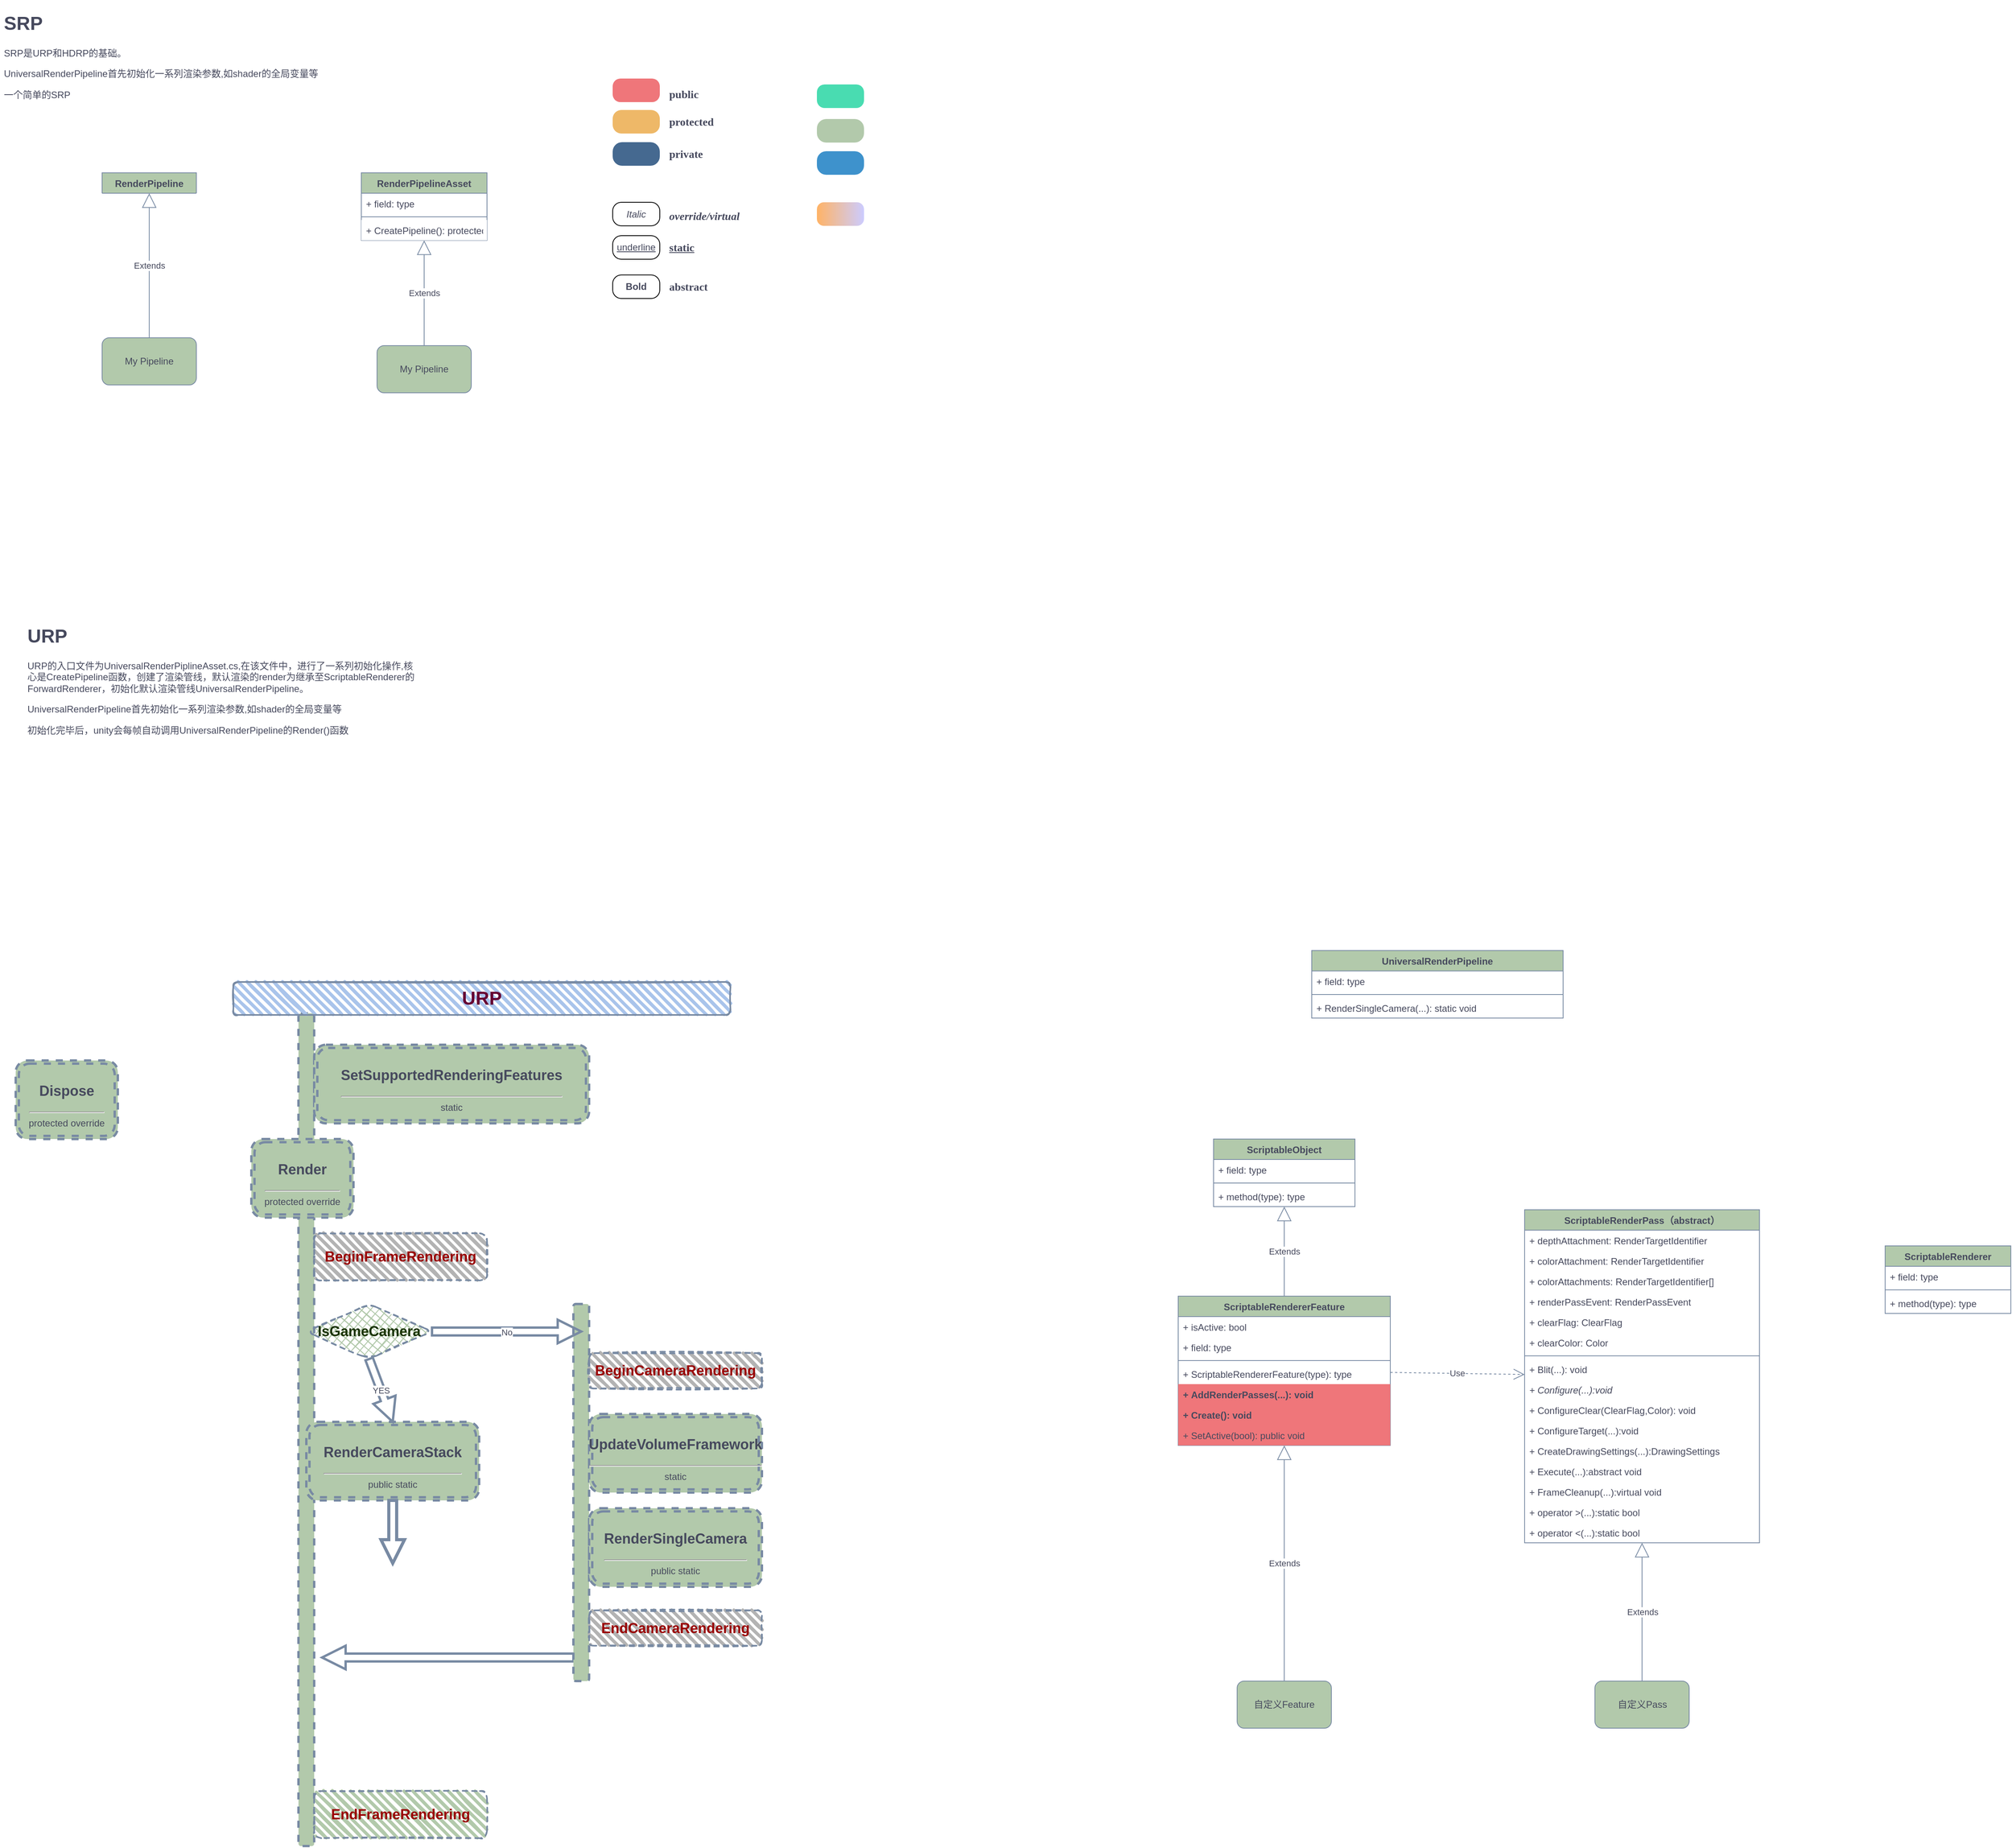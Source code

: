 <mxfile version="14.2.9" type="github">
  <diagram id="1kL49jXiPNaZoPvbJWT0" name="Page-1">
    <mxGraphModel dx="5567" dy="4985" grid="1" gridSize="10" guides="1" tooltips="1" connect="1" arrows="1" fold="1" page="1" pageScale="1" pageWidth="827" pageHeight="1169" math="0" shadow="0">
      <root>
        <mxCell id="0" />
        <mxCell id="1" parent="0" />
        <mxCell id="3D68O6FRommxWAR7fyzH-26" value="" style="html=1;points=[];perimeter=orthogonalPerimeter;rounded=1;dashed=1;strokeWidth=3;fillColor=#B2C9AB;strokeColor=#788AA3;fontColor=#46495D;" parent="1" vertex="1">
          <mxGeometry x="-430" y="-60" width="20" height="1060" as="geometry" />
        </mxCell>
        <mxCell id="3D68O6FRommxWAR7fyzH-28" style="edgeStyle=orthogonalEdgeStyle;rounded=0;orthogonalLoop=1;jettySize=auto;html=1;shape=arrow;strokeWidth=3;strokeColor=#788AA3;fontColor=#46495D;" parent="1" source="3D68O6FRommxWAR7fyzH-19" edge="1">
          <mxGeometry relative="1" as="geometry">
            <mxPoint x="-400" y="760" as="targetPoint" />
            <Array as="points">
              <mxPoint x="-360" y="760" />
              <mxPoint x="-360" y="760" />
            </Array>
          </mxGeometry>
        </mxCell>
        <mxCell id="3D68O6FRommxWAR7fyzH-19" value="" style="html=1;points=[];perimeter=orthogonalPerimeter;rounded=1;dashed=1;strokeWidth=3;fillColor=#B2C9AB;strokeColor=#788AA3;fontColor=#46495D;" parent="1" vertex="1">
          <mxGeometry x="-80" y="310" width="20" height="480" as="geometry" />
        </mxCell>
        <mxCell id="ensWsQoeCzXcLXxpMhg5-1" value="UniversalRenderPipeline" style="swimlane;fontStyle=1;align=center;verticalAlign=top;childLayout=stackLayout;horizontal=1;startSize=26;horizontalStack=0;resizeParent=1;resizeParentMax=0;resizeLast=0;collapsible=1;marginBottom=0;fillColor=#B2C9AB;strokeColor=#788AA3;fontColor=#46495D;" parent="1" vertex="1">
          <mxGeometry x="860" y="-140" width="320" height="86" as="geometry" />
        </mxCell>
        <mxCell id="ensWsQoeCzXcLXxpMhg5-2" value="+ field: type" style="text;strokeColor=none;fillColor=none;align=left;verticalAlign=top;spacingLeft=4;spacingRight=4;overflow=hidden;rotatable=0;points=[[0,0.5],[1,0.5]];portConstraint=eastwest;fontColor=#46495D;" parent="ensWsQoeCzXcLXxpMhg5-1" vertex="1">
          <mxGeometry y="26" width="320" height="26" as="geometry" />
        </mxCell>
        <mxCell id="ensWsQoeCzXcLXxpMhg5-3" value="" style="line;strokeWidth=1;fillColor=none;align=left;verticalAlign=middle;spacingTop=-1;spacingLeft=3;spacingRight=3;rotatable=0;labelPosition=right;points=[];portConstraint=eastwest;strokeColor=#788AA3;fontColor=#46495D;" parent="ensWsQoeCzXcLXxpMhg5-1" vertex="1">
          <mxGeometry y="52" width="320" height="8" as="geometry" />
        </mxCell>
        <mxCell id="ensWsQoeCzXcLXxpMhg5-4" value="+ RenderSingleCamera(...): static void" style="text;strokeColor=none;fillColor=none;align=left;verticalAlign=top;spacingLeft=4;spacingRight=4;overflow=hidden;rotatable=0;points=[[0,0.5],[1,0.5]];portConstraint=eastwest;fontColor=#46495D;" parent="ensWsQoeCzXcLXxpMhg5-1" vertex="1">
          <mxGeometry y="60" width="320" height="26" as="geometry" />
        </mxCell>
        <mxCell id="ensWsQoeCzXcLXxpMhg5-6" value="ScriptableRendererFeature" style="swimlane;fontStyle=1;align=center;verticalAlign=top;childLayout=stackLayout;horizontal=1;startSize=26;horizontalStack=0;resizeParent=1;resizeParentMax=0;resizeLast=0;collapsible=1;marginBottom=0;fillColor=#B2C9AB;strokeColor=#788AA3;fontColor=#46495D;" parent="1" vertex="1">
          <mxGeometry x="690" y="300" width="270" height="190" as="geometry" />
        </mxCell>
        <mxCell id="ensWsQoeCzXcLXxpMhg5-7" value="+ isActive: bool" style="text;strokeColor=none;fillColor=none;align=left;verticalAlign=top;spacingLeft=4;spacingRight=4;overflow=hidden;rotatable=0;points=[[0,0.5],[1,0.5]];portConstraint=eastwest;fontColor=#46495D;" parent="ensWsQoeCzXcLXxpMhg5-6" vertex="1">
          <mxGeometry y="26" width="270" height="26" as="geometry" />
        </mxCell>
        <mxCell id="ensWsQoeCzXcLXxpMhg5-18" value="+ field: type" style="text;strokeColor=none;fillColor=none;align=left;verticalAlign=top;spacingLeft=4;spacingRight=4;overflow=hidden;rotatable=0;points=[[0,0.5],[1,0.5]];portConstraint=eastwest;fontColor=#46495D;" parent="ensWsQoeCzXcLXxpMhg5-6" vertex="1">
          <mxGeometry y="52" width="270" height="26" as="geometry" />
        </mxCell>
        <mxCell id="ensWsQoeCzXcLXxpMhg5-8" value="" style="line;strokeWidth=1;fillColor=none;align=left;verticalAlign=middle;spacingTop=-1;spacingLeft=3;spacingRight=3;rotatable=0;labelPosition=right;points=[];portConstraint=eastwest;strokeColor=#788AA3;fontColor=#46495D;" parent="ensWsQoeCzXcLXxpMhg5-6" vertex="1">
          <mxGeometry y="78" width="270" height="8" as="geometry" />
        </mxCell>
        <mxCell id="ensWsQoeCzXcLXxpMhg5-9" value="+ ScriptableRendererFeature(type): type" style="text;strokeColor=none;fillColor=none;align=left;verticalAlign=top;spacingLeft=4;spacingRight=4;overflow=hidden;rotatable=0;points=[[0,0.5],[1,0.5]];portConstraint=eastwest;fontColor=#46495D;" parent="ensWsQoeCzXcLXxpMhg5-6" vertex="1">
          <mxGeometry y="86" width="270" height="26" as="geometry" />
        </mxCell>
        <mxCell id="ensWsQoeCzXcLXxpMhg5-19" value="+ AddRenderPasses(...): void" style="text;strokeColor=none;align=left;verticalAlign=top;spacingLeft=4;spacingRight=4;overflow=hidden;rotatable=0;points=[[0,0.5],[1,0.5]];portConstraint=eastwest;fontColor=#46495D;fillColor=#EF767A;rounded=0;glass=0;sketch=0;shadow=0;labelBackgroundColor=none;labelBorderColor=none;fontStyle=1" parent="ensWsQoeCzXcLXxpMhg5-6" vertex="1">
          <mxGeometry y="112" width="270" height="26" as="geometry" />
        </mxCell>
        <mxCell id="ensWsQoeCzXcLXxpMhg5-21" value="+ Create(): void" style="text;strokeColor=none;align=left;verticalAlign=top;spacingLeft=4;spacingRight=4;overflow=hidden;rotatable=0;points=[[0,0.5],[1,0.5]];portConstraint=eastwest;fontColor=#46495D;fillColor=#EF767A;fontStyle=1" parent="ensWsQoeCzXcLXxpMhg5-6" vertex="1">
          <mxGeometry y="138" width="270" height="26" as="geometry" />
        </mxCell>
        <mxCell id="ensWsQoeCzXcLXxpMhg5-22" value="+ SetActive(bool): public void" style="text;strokeColor=none;align=left;verticalAlign=top;spacingLeft=4;spacingRight=4;overflow=hidden;rotatable=0;points=[[0,0.5],[1,0.5]];portConstraint=eastwest;fontColor=#46495D;fillColor=#EF767A;" parent="ensWsQoeCzXcLXxpMhg5-6" vertex="1">
          <mxGeometry y="164" width="270" height="26" as="geometry" />
        </mxCell>
        <mxCell id="ensWsQoeCzXcLXxpMhg5-10" value="ScriptableRenderPass（abstract）&#xa;&#xa;" style="swimlane;fontStyle=1;align=center;verticalAlign=top;childLayout=stackLayout;horizontal=1;startSize=26;horizontalStack=0;resizeParent=1;resizeParentMax=0;resizeLast=0;collapsible=1;marginBottom=0;fillColor=#B2C9AB;strokeColor=#788AA3;fontColor=#46495D;" parent="1" vertex="1">
          <mxGeometry x="1131" y="190" width="299" height="424" as="geometry" />
        </mxCell>
        <mxCell id="ensWsQoeCzXcLXxpMhg5-11" value="+ depthAttachment: RenderTargetIdentifier" style="text;strokeColor=none;fillColor=none;align=left;verticalAlign=top;spacingLeft=4;spacingRight=4;overflow=hidden;rotatable=0;points=[[0,0.5],[1,0.5]];portConstraint=eastwest;fontColor=#46495D;" parent="ensWsQoeCzXcLXxpMhg5-10" vertex="1">
          <mxGeometry y="26" width="299" height="26" as="geometry" />
        </mxCell>
        <mxCell id="ensWsQoeCzXcLXxpMhg5-27" value="+ colorAttachment: RenderTargetIdentifier" style="text;strokeColor=none;fillColor=none;align=left;verticalAlign=top;spacingLeft=4;spacingRight=4;overflow=hidden;rotatable=0;points=[[0,0.5],[1,0.5]];portConstraint=eastwest;fontColor=#46495D;" parent="ensWsQoeCzXcLXxpMhg5-10" vertex="1">
          <mxGeometry y="52" width="299" height="26" as="geometry" />
        </mxCell>
        <mxCell id="ensWsQoeCzXcLXxpMhg5-30" value="+ colorAttachments: RenderTargetIdentifier[]" style="text;strokeColor=none;fillColor=none;align=left;verticalAlign=top;spacingLeft=4;spacingRight=4;overflow=hidden;rotatable=0;points=[[0,0.5],[1,0.5]];portConstraint=eastwest;fontColor=#46495D;" parent="ensWsQoeCzXcLXxpMhg5-10" vertex="1">
          <mxGeometry y="78" width="299" height="26" as="geometry" />
        </mxCell>
        <mxCell id="ensWsQoeCzXcLXxpMhg5-29" value="+ renderPassEvent: RenderPassEvent" style="text;strokeColor=none;fillColor=none;align=left;verticalAlign=top;spacingLeft=4;spacingRight=4;overflow=hidden;rotatable=0;points=[[0,0.5],[1,0.5]];portConstraint=eastwest;fontColor=#46495D;" parent="ensWsQoeCzXcLXxpMhg5-10" vertex="1">
          <mxGeometry y="104" width="299" height="26" as="geometry" />
        </mxCell>
        <mxCell id="ensWsQoeCzXcLXxpMhg5-33" value="+ clearFlag: ClearFlag" style="text;strokeColor=none;fillColor=none;align=left;verticalAlign=top;spacingLeft=4;spacingRight=4;overflow=hidden;rotatable=0;points=[[0,0.5],[1,0.5]];portConstraint=eastwest;fontColor=#46495D;" parent="ensWsQoeCzXcLXxpMhg5-10" vertex="1">
          <mxGeometry y="130" width="299" height="26" as="geometry" />
        </mxCell>
        <mxCell id="ensWsQoeCzXcLXxpMhg5-28" value="+ clearColor: Color" style="text;strokeColor=none;fillColor=none;align=left;verticalAlign=top;spacingLeft=4;spacingRight=4;overflow=hidden;rotatable=0;points=[[0,0.5],[1,0.5]];portConstraint=eastwest;fontColor=#46495D;" parent="ensWsQoeCzXcLXxpMhg5-10" vertex="1">
          <mxGeometry y="156" width="299" height="26" as="geometry" />
        </mxCell>
        <mxCell id="ensWsQoeCzXcLXxpMhg5-12" value="" style="line;strokeWidth=1;fillColor=none;align=left;verticalAlign=middle;spacingTop=-1;spacingLeft=3;spacingRight=3;rotatable=0;labelPosition=right;points=[];portConstraint=eastwest;strokeColor=#788AA3;fontColor=#46495D;" parent="ensWsQoeCzXcLXxpMhg5-10" vertex="1">
          <mxGeometry y="182" width="299" height="8" as="geometry" />
        </mxCell>
        <mxCell id="ensWsQoeCzXcLXxpMhg5-13" value="+ Blit(...): void" style="text;strokeColor=none;fillColor=none;align=left;verticalAlign=top;spacingLeft=4;spacingRight=4;overflow=hidden;rotatable=0;points=[[0,0.5],[1,0.5]];portConstraint=eastwest;fontColor=#46495D;" parent="ensWsQoeCzXcLXxpMhg5-10" vertex="1">
          <mxGeometry y="190" width="299" height="26" as="geometry" />
        </mxCell>
        <mxCell id="ensWsQoeCzXcLXxpMhg5-31" value="+ Configure(...):void" style="text;strokeColor=none;fillColor=none;align=left;verticalAlign=top;spacingLeft=4;spacingRight=4;overflow=hidden;rotatable=0;points=[[0,0.5],[1,0.5]];portConstraint=eastwest;fontColor=#46495D;fontStyle=2" parent="ensWsQoeCzXcLXxpMhg5-10" vertex="1">
          <mxGeometry y="216" width="299" height="26" as="geometry" />
        </mxCell>
        <mxCell id="ensWsQoeCzXcLXxpMhg5-32" value="+ ConfigureClear(ClearFlag,Color): void" style="text;strokeColor=none;fillColor=none;align=left;verticalAlign=top;spacingLeft=4;spacingRight=4;overflow=hidden;rotatable=0;points=[[0,0.5],[1,0.5]];portConstraint=eastwest;fontColor=#46495D;" parent="ensWsQoeCzXcLXxpMhg5-10" vertex="1">
          <mxGeometry y="242" width="299" height="26" as="geometry" />
        </mxCell>
        <mxCell id="ensWsQoeCzXcLXxpMhg5-35" value="+ ConfigureTarget(...):void" style="text;strokeColor=none;fillColor=none;align=left;verticalAlign=top;spacingLeft=4;spacingRight=4;overflow=hidden;rotatable=0;points=[[0,0.5],[1,0.5]];portConstraint=eastwest;fontColor=#46495D;" parent="ensWsQoeCzXcLXxpMhg5-10" vertex="1">
          <mxGeometry y="268" width="299" height="26" as="geometry" />
        </mxCell>
        <mxCell id="ensWsQoeCzXcLXxpMhg5-36" value="+ CreateDrawingSettings(...):DrawingSettings" style="text;strokeColor=none;fillColor=none;align=left;verticalAlign=top;spacingLeft=4;spacingRight=4;overflow=hidden;rotatable=0;points=[[0,0.5],[1,0.5]];portConstraint=eastwest;fontColor=#46495D;" parent="ensWsQoeCzXcLXxpMhg5-10" vertex="1">
          <mxGeometry y="294" width="299" height="26" as="geometry" />
        </mxCell>
        <mxCell id="ensWsQoeCzXcLXxpMhg5-37" value="+ Execute(...):abstract void" style="text;strokeColor=none;fillColor=none;align=left;verticalAlign=top;spacingLeft=4;spacingRight=4;overflow=hidden;rotatable=0;points=[[0,0.5],[1,0.5]];portConstraint=eastwest;fontColor=#46495D;" parent="ensWsQoeCzXcLXxpMhg5-10" vertex="1">
          <mxGeometry y="320" width="299" height="26" as="geometry" />
        </mxCell>
        <mxCell id="ensWsQoeCzXcLXxpMhg5-38" value="+ FrameCleanup(...):virtual void" style="text;strokeColor=none;fillColor=none;align=left;verticalAlign=top;spacingLeft=4;spacingRight=4;overflow=hidden;rotatable=0;points=[[0,0.5],[1,0.5]];portConstraint=eastwest;fontColor=#46495D;" parent="ensWsQoeCzXcLXxpMhg5-10" vertex="1">
          <mxGeometry y="346" width="299" height="26" as="geometry" />
        </mxCell>
        <mxCell id="ensWsQoeCzXcLXxpMhg5-40" value="+ operator &gt;(...):static bool" style="text;strokeColor=none;fillColor=none;align=left;verticalAlign=top;spacingLeft=4;spacingRight=4;overflow=hidden;rotatable=0;points=[[0,0.5],[1,0.5]];portConstraint=eastwest;fontColor=#46495D;" parent="ensWsQoeCzXcLXxpMhg5-10" vertex="1">
          <mxGeometry y="372" width="299" height="26" as="geometry" />
        </mxCell>
        <mxCell id="ensWsQoeCzXcLXxpMhg5-41" value="+ operator &lt;(...):static bool" style="text;strokeColor=none;fillColor=none;align=left;verticalAlign=top;spacingLeft=4;spacingRight=4;overflow=hidden;rotatable=0;points=[[0,0.5],[1,0.5]];portConstraint=eastwest;fontColor=#46495D;" parent="ensWsQoeCzXcLXxpMhg5-10" vertex="1">
          <mxGeometry y="398" width="299" height="26" as="geometry" />
        </mxCell>
        <mxCell id="ensWsQoeCzXcLXxpMhg5-14" value="ScriptableObject" style="swimlane;fontStyle=1;align=center;verticalAlign=top;childLayout=stackLayout;horizontal=1;startSize=26;horizontalStack=0;resizeParent=1;resizeParentMax=0;resizeLast=0;collapsible=1;marginBottom=0;fillColor=#B2C9AB;strokeColor=#788AA3;fontColor=#46495D;" parent="1" vertex="1">
          <mxGeometry x="735" y="100" width="180" height="86" as="geometry" />
        </mxCell>
        <mxCell id="ensWsQoeCzXcLXxpMhg5-15" value="+ field: type" style="text;strokeColor=none;fillColor=none;align=left;verticalAlign=top;spacingLeft=4;spacingRight=4;overflow=hidden;rotatable=0;points=[[0,0.5],[1,0.5]];portConstraint=eastwest;fontColor=#46495D;" parent="ensWsQoeCzXcLXxpMhg5-14" vertex="1">
          <mxGeometry y="26" width="180" height="26" as="geometry" />
        </mxCell>
        <mxCell id="ensWsQoeCzXcLXxpMhg5-16" value="" style="line;strokeWidth=1;fillColor=none;align=left;verticalAlign=middle;spacingTop=-1;spacingLeft=3;spacingRight=3;rotatable=0;labelPosition=right;points=[];portConstraint=eastwest;strokeColor=#788AA3;fontColor=#46495D;" parent="ensWsQoeCzXcLXxpMhg5-14" vertex="1">
          <mxGeometry y="52" width="180" height="8" as="geometry" />
        </mxCell>
        <mxCell id="ensWsQoeCzXcLXxpMhg5-17" value="+ method(type): type" style="text;strokeColor=none;fillColor=none;align=left;verticalAlign=top;spacingLeft=4;spacingRight=4;overflow=hidden;rotatable=0;points=[[0,0.5],[1,0.5]];portConstraint=eastwest;fontColor=#46495D;" parent="ensWsQoeCzXcLXxpMhg5-14" vertex="1">
          <mxGeometry y="60" width="180" height="26" as="geometry" />
        </mxCell>
        <mxCell id="ensWsQoeCzXcLXxpMhg5-23" value="Extends" style="endArrow=block;endSize=16;endFill=0;html=1;strokeColor=#788AA3;fontColor=#46495D;" parent="1" source="ensWsQoeCzXcLXxpMhg5-6" target="ensWsQoeCzXcLXxpMhg5-14" edge="1">
          <mxGeometry width="160" relative="1" as="geometry">
            <mxPoint x="880" y="420" as="sourcePoint" />
            <mxPoint x="1040" y="420" as="targetPoint" />
          </mxGeometry>
        </mxCell>
        <mxCell id="ensWsQoeCzXcLXxpMhg5-24" value="Extends" style="endArrow=block;endSize=16;endFill=0;html=1;strokeColor=#788AA3;fontColor=#46495D;" parent="1" source="ensWsQoeCzXcLXxpMhg5-25" target="ensWsQoeCzXcLXxpMhg5-6" edge="1">
          <mxGeometry width="160" relative="1" as="geometry">
            <mxPoint x="827" y="664" as="sourcePoint" />
            <mxPoint x="827" y="550" as="targetPoint" />
          </mxGeometry>
        </mxCell>
        <mxCell id="ensWsQoeCzXcLXxpMhg5-25" value="自定义Feature" style="rounded=1;whiteSpace=wrap;html=1;fillColor=#B2C9AB;strokeColor=#788AA3;fontColor=#46495D;" parent="1" vertex="1">
          <mxGeometry x="765" y="790" width="120" height="60" as="geometry" />
        </mxCell>
        <mxCell id="ensWsQoeCzXcLXxpMhg5-26" value="自定义Pass" style="rounded=1;whiteSpace=wrap;html=1;fillColor=#B2C9AB;strokeColor=#788AA3;fontColor=#46495D;" parent="1" vertex="1">
          <mxGeometry x="1220.5" y="790" width="120" height="60" as="geometry" />
        </mxCell>
        <mxCell id="ensWsQoeCzXcLXxpMhg5-42" value="Extends" style="endArrow=block;endSize=16;endFill=0;html=1;strokeColor=#788AA3;fontColor=#46495D;" parent="1" source="ensWsQoeCzXcLXxpMhg5-26" target="ensWsQoeCzXcLXxpMhg5-10" edge="1">
          <mxGeometry width="160" relative="1" as="geometry">
            <mxPoint x="1030" y="805" as="sourcePoint" />
            <mxPoint x="1030" y="615" as="targetPoint" />
          </mxGeometry>
        </mxCell>
        <mxCell id="ensWsQoeCzXcLXxpMhg5-43" value="Use" style="endArrow=open;endSize=12;dashed=1;html=1;strokeColor=#788AA3;fontColor=#46495D;" parent="1" source="ensWsQoeCzXcLXxpMhg5-6" target="ensWsQoeCzXcLXxpMhg5-10" edge="1">
          <mxGeometry width="160" relative="1" as="geometry">
            <mxPoint x="970" y="250" as="sourcePoint" />
            <mxPoint x="1130" y="250" as="targetPoint" />
          </mxGeometry>
        </mxCell>
        <mxCell id="ensWsQoeCzXcLXxpMhg5-45" value="&lt;h1&gt;URP&lt;/h1&gt;&lt;p&gt;URP的入口文件为UniversalRenderPiplineAsset.cs,在该文件中，进行了一系列初始化操作,核心是CreatePipeline函数，创建了渲染管线，默认渲染的render为继承至ScriptableRenderer的ForwardRenderer，初始化默认渲染管线UniversalRenderPipeline。&lt;/p&gt;&lt;p&gt;UniversalRenderPipeline首先初始化一系列渲染参数,如shader的全局变量等&lt;/p&gt;&lt;p&gt;初始化完毕后，unity会每帧自动调用UniversalRenderPipeline的Render()函数&lt;br&gt;&lt;/p&gt;&lt;p&gt;&lt;br&gt;&lt;/p&gt;&lt;p&gt;&lt;br&gt;&lt;/p&gt;&lt;p&gt;&lt;br&gt;&lt;/p&gt;" style="text;html=1;strokeColor=none;fillColor=none;spacing=5;spacingTop=-20;whiteSpace=wrap;overflow=hidden;rounded=0;fontColor=#46495D;" parent="1" vertex="1">
          <mxGeometry x="-780" y="-560" width="510" height="200" as="geometry" />
        </mxCell>
        <mxCell id="3D68O6FRommxWAR7fyzH-3" value="&lt;h1&gt;&lt;font color=&quot;#660033&quot;&gt;URP&lt;/font&gt;&lt;/h1&gt;" style="rounded=1;whiteSpace=wrap;html=1;strokeWidth=2;fillWeight=4;hachureGap=8;hachureAngle=45;sketch=1;strokeColor=#788AA3;fontColor=#46495D;fillColor=#A9C4EB;" parent="1" vertex="1">
          <mxGeometry x="-513" y="-100" width="633" height="42" as="geometry" />
        </mxCell>
        <mxCell id="3D68O6FRommxWAR7fyzH-8" value="&lt;h2&gt;Render&lt;/h2&gt;&lt;hr&gt;protected override" style="shape=ext;double=1;rounded=1;whiteSpace=wrap;html=1;fillColor=#B2C9AB;strokeColor=#788AA3;dashed=1;strokeWidth=3;fontColor=#46495D;" parent="1" vertex="1">
          <mxGeometry x="-490" y="100" width="130" height="100" as="geometry" />
        </mxCell>
        <mxCell id="3D68O6FRommxWAR7fyzH-9" value="&lt;h2&gt;Dispose&lt;/h2&gt;&lt;hr&gt;protected override" style="shape=ext;double=1;rounded=1;whiteSpace=wrap;html=1;fillColor=#B2C9AB;strokeColor=#788AA3;dashed=1;strokeWidth=3;fontColor=#46495D;" parent="1" vertex="1">
          <mxGeometry x="-790" width="130" height="100" as="geometry" />
        </mxCell>
        <mxCell id="3D68O6FRommxWAR7fyzH-12" value="&lt;h2&gt;RenderSingleCamera&lt;/h2&gt;&lt;hr&gt;public static" style="shape=ext;double=1;rounded=1;whiteSpace=wrap;html=1;fillColor=#B2C9AB;strokeColor=#788AA3;dashed=1;strokeWidth=3;fontColor=#46495D;" parent="1" vertex="1">
          <mxGeometry x="-60" y="570" width="220" height="100" as="geometry" />
        </mxCell>
        <mxCell id="3D68O6FRommxWAR7fyzH-13" value="&lt;h2&gt;RenderCameraStack&lt;/h2&gt;&lt;hr&gt;public static" style="shape=ext;double=1;rounded=1;whiteSpace=wrap;html=1;fillColor=#B2C9AB;strokeColor=#788AA3;dashed=1;strokeWidth=3;fontColor=#46495D;" parent="1" vertex="1">
          <mxGeometry x="-420" y="460" width="220" height="100" as="geometry" />
        </mxCell>
        <mxCell id="3D68O6FRommxWAR7fyzH-14" value="&lt;h2&gt;UpdateVolumeFramework&lt;/h2&gt;&lt;hr&gt;static" style="shape=ext;double=1;rounded=1;whiteSpace=wrap;html=1;fillColor=#B2C9AB;strokeColor=#788AA3;dashed=1;strokeWidth=3;fontColor=#46495D;" parent="1" vertex="1">
          <mxGeometry x="-60" y="450" width="220" height="100" as="geometry" />
        </mxCell>
        <mxCell id="3D68O6FRommxWAR7fyzH-15" value="&lt;h2&gt;SetSupportedRenderingFeatures&lt;/h2&gt;&lt;hr&gt;static" style="shape=ext;double=1;rounded=1;whiteSpace=wrap;html=1;fillColor=#B2C9AB;strokeColor=#788AA3;dashed=1;strokeWidth=3;fontColor=#46495D;" parent="1" vertex="1">
          <mxGeometry x="-410" y="-20" width="350" height="100" as="geometry" />
        </mxCell>
        <mxCell id="3D68O6FRommxWAR7fyzH-16" value="&lt;h2&gt;&lt;font color=&quot;#990000&quot;&gt;BeginFrameRendering&lt;/font&gt;&lt;/h2&gt;" style="rounded=1;whiteSpace=wrap;html=1;strokeWidth=2;fillWeight=4;hachureGap=8;hachureAngle=45;sketch=1;dashed=1;strokeColor=#788AA3;fontColor=#46495D;fillColor=#B3B3B3;" parent="1" vertex="1">
          <mxGeometry x="-410" y="220" width="220" height="60" as="geometry" />
        </mxCell>
        <mxCell id="3D68O6FRommxWAR7fyzH-17" value="&lt;h2&gt;&lt;font color=&quot;#990000&quot;&gt;EndFrameRendering&lt;/font&gt;&lt;/h2&gt;" style="rounded=1;whiteSpace=wrap;html=1;strokeWidth=2;fillWeight=4;hachureGap=8;hachureAngle=45;sketch=1;dashed=1;fillColor=#B2C9AB;strokeColor=#788AA3;fontColor=#46495D;" parent="1" vertex="1">
          <mxGeometry x="-410" y="930" width="220" height="60" as="geometry" />
        </mxCell>
        <mxCell id="3D68O6FRommxWAR7fyzH-23" value="YES" style="edgeStyle=orthogonalEdgeStyle;rounded=0;orthogonalLoop=1;jettySize=auto;html=1;strokeWidth=3;shape=arrow;strokeColor=#788AA3;fontColor=#46495D;" parent="1" source="3D68O6FRommxWAR7fyzH-22" target="3D68O6FRommxWAR7fyzH-13" edge="1">
          <mxGeometry relative="1" as="geometry" />
        </mxCell>
        <mxCell id="3D68O6FRommxWAR7fyzH-24" value="No" style="edgeStyle=orthogonalEdgeStyle;rounded=0;orthogonalLoop=1;jettySize=auto;html=1;strokeWidth=3;shape=arrow;strokeColor=#788AA3;fontColor=#46495D;" parent="1" source="3D68O6FRommxWAR7fyzH-22" edge="1">
          <mxGeometry relative="1" as="geometry">
            <mxPoint x="-70" y="345" as="targetPoint" />
          </mxGeometry>
        </mxCell>
        <mxCell id="3D68O6FRommxWAR7fyzH-22" value="&lt;h2&gt;&lt;font color=&quot;#1a3300&quot;&gt;IsGameCamera&lt;/font&gt;&lt;/h2&gt;" style="rhombus;whiteSpace=wrap;html=1;strokeWidth=2;fillWeight=-1;hachureGap=8;fillStyle=cross-hatch;sketch=1;rounded=1;dashed=1;fillColor=#B2C9AB;strokeColor=#788AA3;fontColor=#46495D;" parent="1" vertex="1">
          <mxGeometry x="-420" y="310" width="160" height="70" as="geometry" />
        </mxCell>
        <mxCell id="3D68O6FRommxWAR7fyzH-25" value="&lt;h2&gt;&lt;font color=&quot;#990000&quot;&gt;BeginCameraRendering&lt;/font&gt;&lt;/h2&gt;" style="rounded=1;whiteSpace=wrap;html=1;strokeWidth=2;fillWeight=4;hachureGap=8;hachureAngle=45;sketch=1;dashed=1;strokeColor=#788AA3;fontColor=#46495D;fillColor=#B3B3B3;" parent="1" vertex="1">
          <mxGeometry x="-60" y="372.5" width="220" height="45" as="geometry" />
        </mxCell>
        <mxCell id="3D68O6FRommxWAR7fyzH-27" value="&lt;h2&gt;&lt;font color=&quot;#990000&quot;&gt;EndCameraRendering&lt;/font&gt;&lt;/h2&gt;" style="rounded=1;whiteSpace=wrap;html=1;strokeWidth=2;fillWeight=4;hachureGap=8;hachureAngle=45;sketch=1;dashed=1;strokeColor=#788AA3;fontColor=#46495D;fillColor=#B3B3B3;" parent="1" vertex="1">
          <mxGeometry x="-60" y="700" width="220" height="45" as="geometry" />
        </mxCell>
        <mxCell id="3D68O6FRommxWAR7fyzH-29" style="edgeStyle=orthogonalEdgeStyle;rounded=0;orthogonalLoop=1;jettySize=auto;html=1;strokeWidth=4;shape=arrow;strokeColor=#788AA3;fontColor=#46495D;" parent="1" source="3D68O6FRommxWAR7fyzH-13" edge="1">
          <mxGeometry relative="1" as="geometry">
            <mxPoint x="-310" y="640" as="targetPoint" />
          </mxGeometry>
        </mxCell>
        <mxCell id="ffFnKj__aw4GjDMMwAme-1" value="ScriptableRenderer" style="swimlane;fontStyle=1;align=center;verticalAlign=top;childLayout=stackLayout;horizontal=1;startSize=26;horizontalStack=0;resizeParent=1;resizeParentMax=0;resizeLast=0;collapsible=1;marginBottom=0;fillColor=#B2C9AB;strokeColor=#788AA3;fontColor=#46495D;" parent="1" vertex="1">
          <mxGeometry x="1590" y="236" width="160" height="86" as="geometry" />
        </mxCell>
        <mxCell id="ffFnKj__aw4GjDMMwAme-2" value="+ field: type" style="text;strokeColor=none;fillColor=none;align=left;verticalAlign=top;spacingLeft=4;spacingRight=4;overflow=hidden;rotatable=0;points=[[0,0.5],[1,0.5]];portConstraint=eastwest;fontColor=#46495D;" parent="ffFnKj__aw4GjDMMwAme-1" vertex="1">
          <mxGeometry y="26" width="160" height="26" as="geometry" />
        </mxCell>
        <mxCell id="ffFnKj__aw4GjDMMwAme-3" value="" style="line;strokeWidth=1;fillColor=none;align=left;verticalAlign=middle;spacingTop=-1;spacingLeft=3;spacingRight=3;rotatable=0;labelPosition=right;points=[];portConstraint=eastwest;strokeColor=#788AA3;fontColor=#46495D;" parent="ffFnKj__aw4GjDMMwAme-1" vertex="1">
          <mxGeometry y="52" width="160" height="8" as="geometry" />
        </mxCell>
        <mxCell id="ffFnKj__aw4GjDMMwAme-4" value="+ method(type): type" style="text;strokeColor=none;fillColor=none;align=left;verticalAlign=top;spacingLeft=4;spacingRight=4;overflow=hidden;rotatable=0;points=[[0,0.5],[1,0.5]];portConstraint=eastwest;fontColor=#46495D;" parent="ffFnKj__aw4GjDMMwAme-1" vertex="1">
          <mxGeometry y="60" width="160" height="26" as="geometry" />
        </mxCell>
        <mxCell id="Z0iiYLAd8qAoIaL4rKaR-1" value="&lt;h1&gt;SRP&lt;/h1&gt;&lt;p&gt;SRP是URP和HDRP的基础。&lt;/p&gt;&lt;p&gt;UniversalRenderPipeline首先初始化一系列渲染参数,如shader的全局变量等&lt;/p&gt;&lt;p&gt;一个简单的SRP&lt;br&gt;&lt;/p&gt;&lt;p&gt;&lt;br&gt;&lt;/p&gt;&lt;p&gt;&lt;br&gt;&lt;/p&gt;&lt;p&gt;&lt;br&gt;&lt;/p&gt;" style="text;html=1;strokeColor=none;fillColor=none;spacing=5;spacingTop=-20;whiteSpace=wrap;overflow=hidden;rounded=0;fontColor=#46495D;" vertex="1" parent="1">
          <mxGeometry x="-810" y="-1340" width="510" height="150" as="geometry" />
        </mxCell>
        <mxCell id="Z0iiYLAd8qAoIaL4rKaR-4" value="Extends" style="endArrow=block;endSize=16;endFill=0;html=1;strokeColor=#788AA3;fontColor=#46495D;" edge="1" parent="1" source="Z0iiYLAd8qAoIaL4rKaR-5" target="Z0iiYLAd8qAoIaL4rKaR-6">
          <mxGeometry width="160" relative="1" as="geometry">
            <mxPoint x="-610" y="-1020" as="sourcePoint" />
            <mxPoint x="-610" y="-1130" as="targetPoint" />
          </mxGeometry>
        </mxCell>
        <mxCell id="Z0iiYLAd8qAoIaL4rKaR-5" value="My Pipeline" style="rounded=1;whiteSpace=wrap;html=1;fillColor=#B2C9AB;strokeColor=#788AA3;fontColor=#46495D;" vertex="1" parent="1">
          <mxGeometry x="-680" y="-920" width="120" height="60" as="geometry" />
        </mxCell>
        <mxCell id="Z0iiYLAd8qAoIaL4rKaR-6" value="RenderPipeline" style="swimlane;fontStyle=1;align=center;verticalAlign=top;childLayout=stackLayout;horizontal=1;startSize=26;horizontalStack=0;resizeParent=1;resizeParentMax=0;resizeLast=0;collapsible=1;marginBottom=0;fillColor=#B2C9AB;strokeColor=#788AA3;fontColor=#46495D;" vertex="1" collapsed="1" parent="1">
          <mxGeometry x="-680" y="-1130" width="120" height="26" as="geometry">
            <mxRectangle x="-700" y="-1130" width="160" height="86" as="alternateBounds" />
          </mxGeometry>
        </mxCell>
        <mxCell id="Z0iiYLAd8qAoIaL4rKaR-7" value="+ field: type" style="text;strokeColor=none;fillColor=none;align=left;verticalAlign=top;spacingLeft=4;spacingRight=4;overflow=hidden;rotatable=0;points=[[0,0.5],[1,0.5]];portConstraint=eastwest;fontColor=#46495D;" vertex="1" parent="Z0iiYLAd8qAoIaL4rKaR-6">
          <mxGeometry y="26" width="120" height="26" as="geometry" />
        </mxCell>
        <mxCell id="Z0iiYLAd8qAoIaL4rKaR-8" value="" style="line;strokeWidth=1;fillColor=none;align=left;verticalAlign=middle;spacingTop=-1;spacingLeft=3;spacingRight=3;rotatable=0;labelPosition=right;points=[];portConstraint=eastwest;strokeColor=#788AA3;fontColor=#46495D;" vertex="1" parent="Z0iiYLAd8qAoIaL4rKaR-6">
          <mxGeometry y="52" width="120" height="8" as="geometry" />
        </mxCell>
        <mxCell id="Z0iiYLAd8qAoIaL4rKaR-9" value="+ Render(ScriptableRenderContext， Camera[]): protected override void" style="text;strokeColor=none;fillColor=none;align=left;verticalAlign=top;spacingLeft=4;spacingRight=4;overflow=hidden;rotatable=0;points=[[0,0.5],[1,0.5]];portConstraint=eastwest;fontColor=#46495D;" vertex="1" parent="Z0iiYLAd8qAoIaL4rKaR-6">
          <mxGeometry y="60" width="120" height="26" as="geometry" />
        </mxCell>
        <mxCell id="Z0iiYLAd8qAoIaL4rKaR-10" value="Extends" style="endArrow=block;endSize=16;endFill=0;html=1;strokeColor=#788AA3;fontColor=#46495D;" edge="1" source="Z0iiYLAd8qAoIaL4rKaR-11" target="Z0iiYLAd8qAoIaL4rKaR-12" parent="1">
          <mxGeometry width="160" relative="1" as="geometry">
            <mxPoint x="-280" y="-1020" as="sourcePoint" />
            <mxPoint x="-280" y="-1130" as="targetPoint" />
          </mxGeometry>
        </mxCell>
        <mxCell id="Z0iiYLAd8qAoIaL4rKaR-11" value="My Pipeline" style="rounded=1;whiteSpace=wrap;html=1;fillColor=#B2C9AB;strokeColor=#788AA3;fontColor=#46495D;" vertex="1" parent="1">
          <mxGeometry x="-330" y="-910" width="120" height="60" as="geometry" />
        </mxCell>
        <mxCell id="Z0iiYLAd8qAoIaL4rKaR-12" value="RenderPipelineAsset" style="swimlane;fontStyle=1;align=center;verticalAlign=top;childLayout=stackLayout;horizontal=1;startSize=26;horizontalStack=0;resizeParent=1;resizeParentMax=0;resizeLast=0;collapsible=1;marginBottom=0;fillColor=#B2C9AB;strokeColor=#788AA3;fontColor=#46495D;" vertex="1" parent="1">
          <mxGeometry x="-350" y="-1130" width="160" height="86" as="geometry">
            <mxRectangle x="-350" y="-1130" width="120" height="26" as="alternateBounds" />
          </mxGeometry>
        </mxCell>
        <mxCell id="Z0iiYLAd8qAoIaL4rKaR-13" value="+ field: type" style="text;strokeColor=none;fillColor=none;align=left;verticalAlign=top;spacingLeft=4;spacingRight=4;overflow=hidden;rotatable=0;points=[[0,0.5],[1,0.5]];portConstraint=eastwest;fontColor=#46495D;" vertex="1" parent="Z0iiYLAd8qAoIaL4rKaR-12">
          <mxGeometry y="26" width="160" height="26" as="geometry" />
        </mxCell>
        <mxCell id="Z0iiYLAd8qAoIaL4rKaR-14" value="" style="line;strokeWidth=1;fillColor=none;align=left;verticalAlign=middle;spacingTop=-1;spacingLeft=3;spacingRight=3;rotatable=0;labelPosition=right;points=[];portConstraint=eastwest;strokeColor=#788AA3;fontColor=#46495D;" vertex="1" parent="Z0iiYLAd8qAoIaL4rKaR-12">
          <mxGeometry y="52" width="160" height="8" as="geometry" />
        </mxCell>
        <mxCell id="Z0iiYLAd8qAoIaL4rKaR-15" value="+ CreatePipeline(): protected override RenderPipeline" style="text;strokeColor=none;align=left;verticalAlign=top;spacingLeft=4;spacingRight=4;overflow=hidden;rotatable=0;points=[[0,0.5],[1,0.5]];portConstraint=eastwest;fontColor=#46495D;fillColor=#ffffff;" vertex="1" parent="Z0iiYLAd8qAoIaL4rKaR-12">
          <mxGeometry y="60" width="160" height="26" as="geometry" />
        </mxCell>
        <mxCell id="Z0iiYLAd8qAoIaL4rKaR-17" value="" style="rounded=1;whiteSpace=wrap;html=1;strokeColor=none;fontColor=#46495D;fillColor=#EF767A;arcSize=33;" vertex="1" parent="1">
          <mxGeometry x="-30" y="-1250" width="60" height="30" as="geometry" />
        </mxCell>
        <mxCell id="Z0iiYLAd8qAoIaL4rKaR-18" value="&lt;i&gt;Italic&lt;/i&gt;" style="rounded=1;whiteSpace=wrap;html=1;fontColor=#46495D;gradientDirection=east;arcSize=37;fillColor=none;" vertex="1" parent="1">
          <mxGeometry x="-30" y="-1092.5" width="60" height="30" as="geometry" />
        </mxCell>
        <mxCell id="Z0iiYLAd8qAoIaL4rKaR-19" value="" style="rounded=1;whiteSpace=wrap;html=1;strokeColor=none;fontColor=#46495D;fillColor=#456990;arcSize=40;" vertex="1" parent="1">
          <mxGeometry x="-30" y="-1169" width="60" height="30" as="geometry" />
        </mxCell>
        <mxCell id="Z0iiYLAd8qAoIaL4rKaR-20" value="" style="rounded=1;whiteSpace=wrap;html=1;strokeColor=none;fontColor=#46495D;fillColor=#EEB868;arcSize=37;" vertex="1" parent="1">
          <mxGeometry x="-30" y="-1210" width="60" height="30" as="geometry" />
        </mxCell>
        <mxCell id="Z0iiYLAd8qAoIaL4rKaR-23" value="&lt;h3&gt;public&lt;/h3&gt;" style="text;html=1;strokeColor=none;fillColor=none;align=left;verticalAlign=middle;whiteSpace=wrap;rounded=0;fontFamily=Comic Sans MS;labelPosition=center;verticalLabelPosition=middle;textDirection=ltr;fontColor=#46495D;" vertex="1" parent="1">
          <mxGeometry x="40" y="-1240" width="130" height="20" as="geometry" />
        </mxCell>
        <mxCell id="Z0iiYLAd8qAoIaL4rKaR-24" value="&lt;h3&gt;private&lt;/h3&gt;" style="text;html=1;strokeColor=none;fillColor=none;align=left;verticalAlign=middle;whiteSpace=wrap;rounded=0;fontFamily=Comic Sans MS;labelPosition=center;verticalLabelPosition=middle;textDirection=ltr;fontColor=#46495D;" vertex="1" parent="1">
          <mxGeometry x="40" y="-1154" width="130" as="geometry" />
        </mxCell>
        <mxCell id="Z0iiYLAd8qAoIaL4rKaR-25" value="&lt;h3&gt;protected&lt;/h3&gt;" style="text;html=1;strokeColor=none;fillColor=none;align=left;verticalAlign=middle;whiteSpace=wrap;rounded=0;fontFamily=Comic Sans MS;labelPosition=center;verticalLabelPosition=middle;textDirection=ltr;fontColor=#46495D;" vertex="1" parent="1">
          <mxGeometry x="40" y="-1195" width="130" as="geometry" />
        </mxCell>
        <mxCell id="Z0iiYLAd8qAoIaL4rKaR-26" value="&lt;h3&gt;override/virtual&lt;/h3&gt;" style="text;html=1;strokeColor=none;fillColor=none;align=left;verticalAlign=middle;whiteSpace=wrap;rounded=0;fontFamily=Comic Sans MS;labelPosition=center;verticalLabelPosition=middle;textDirection=ltr;fontColor=#46495D;fontStyle=2" vertex="1" parent="1">
          <mxGeometry x="40" y="-1075" width="130" as="geometry" />
        </mxCell>
        <mxCell id="Z0iiYLAd8qAoIaL4rKaR-28" value="&lt;h3&gt;static&lt;/h3&gt;" style="text;html=1;strokeColor=none;fillColor=none;align=left;verticalAlign=middle;whiteSpace=wrap;rounded=0;fontFamily=Comic Sans MS;labelPosition=center;verticalLabelPosition=middle;textDirection=ltr;fontColor=#46495D;fontStyle=4" vertex="1" parent="1">
          <mxGeometry x="40" y="-1035" width="130" as="geometry" />
        </mxCell>
        <mxCell id="Z0iiYLAd8qAoIaL4rKaR-29" value="&lt;h3&gt;abstract&lt;/h3&gt;" style="text;html=1;strokeColor=none;fillColor=none;align=left;verticalAlign=middle;whiteSpace=wrap;rounded=0;fontFamily=Comic Sans MS;labelPosition=center;verticalLabelPosition=middle;textDirection=ltr;fontColor=#46495D;fontStyle=0" vertex="1" parent="1">
          <mxGeometry x="40" y="-985" width="130" as="geometry" />
        </mxCell>
        <mxCell id="Z0iiYLAd8qAoIaL4rKaR-35" value="" style="rounded=1;whiteSpace=wrap;html=1;strokeColor=none;fontColor=#46495D;fillColor=#49DCB1;arcSize=33;" vertex="1" parent="1">
          <mxGeometry x="230" y="-1242.5" width="60" height="30" as="geometry" />
        </mxCell>
        <mxCell id="Z0iiYLAd8qAoIaL4rKaR-36" value="" style="rounded=1;whiteSpace=wrap;html=1;fillColor=#B2C9AB;strokeColor=none;fontColor=#46495D;arcSize=40;" vertex="1" parent="1">
          <mxGeometry x="230" y="-1198.5" width="60" height="30" as="geometry" />
        </mxCell>
        <mxCell id="Z0iiYLAd8qAoIaL4rKaR-37" value="" style="rounded=1;whiteSpace=wrap;html=1;strokeColor=none;fontColor=#46495D;fillColor=#3E92CC;arcSize=40;" vertex="1" parent="1">
          <mxGeometry x="230" y="-1157.5" width="60" height="30" as="geometry" />
        </mxCell>
        <mxCell id="Z0iiYLAd8qAoIaL4rKaR-38" value="" style="rounded=1;whiteSpace=wrap;html=1;strokeColor=none;fontColor=#46495D;gradientDirection=east;gradientColor=#CCCCFF;arcSize=30;fillColor=#FFB366;" vertex="1" parent="1">
          <mxGeometry x="230" y="-1092.5" width="60" height="30" as="geometry" />
        </mxCell>
        <mxCell id="Z0iiYLAd8qAoIaL4rKaR-39" value="underline" style="rounded=1;whiteSpace=wrap;html=1;fontColor=#46495D;gradientDirection=east;arcSize=37;fillColor=none;fontStyle=4" vertex="1" parent="1">
          <mxGeometry x="-30" y="-1050" width="60" height="30" as="geometry" />
        </mxCell>
        <mxCell id="Z0iiYLAd8qAoIaL4rKaR-40" value="&lt;b&gt;Bold&lt;/b&gt;" style="rounded=1;whiteSpace=wrap;html=1;fontColor=#46495D;gradientDirection=east;arcSize=37;fillColor=none;fontStyle=0" vertex="1" parent="1">
          <mxGeometry x="-30" y="-1000" width="60" height="30" as="geometry" />
        </mxCell>
      </root>
    </mxGraphModel>
  </diagram>
</mxfile>
